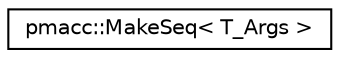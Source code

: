 digraph "Graphical Class Hierarchy"
{
 // LATEX_PDF_SIZE
  edge [fontname="Helvetica",fontsize="10",labelfontname="Helvetica",labelfontsize="10"];
  node [fontname="Helvetica",fontsize="10",shape=record];
  rankdir="LR";
  Node0 [label="pmacc::MakeSeq\< T_Args \>",height=0.2,width=0.4,color="black", fillcolor="white", style="filled",URL="$structpmacc_1_1_make_seq.html",tooltip="combine all input types to one sequence"];
}
